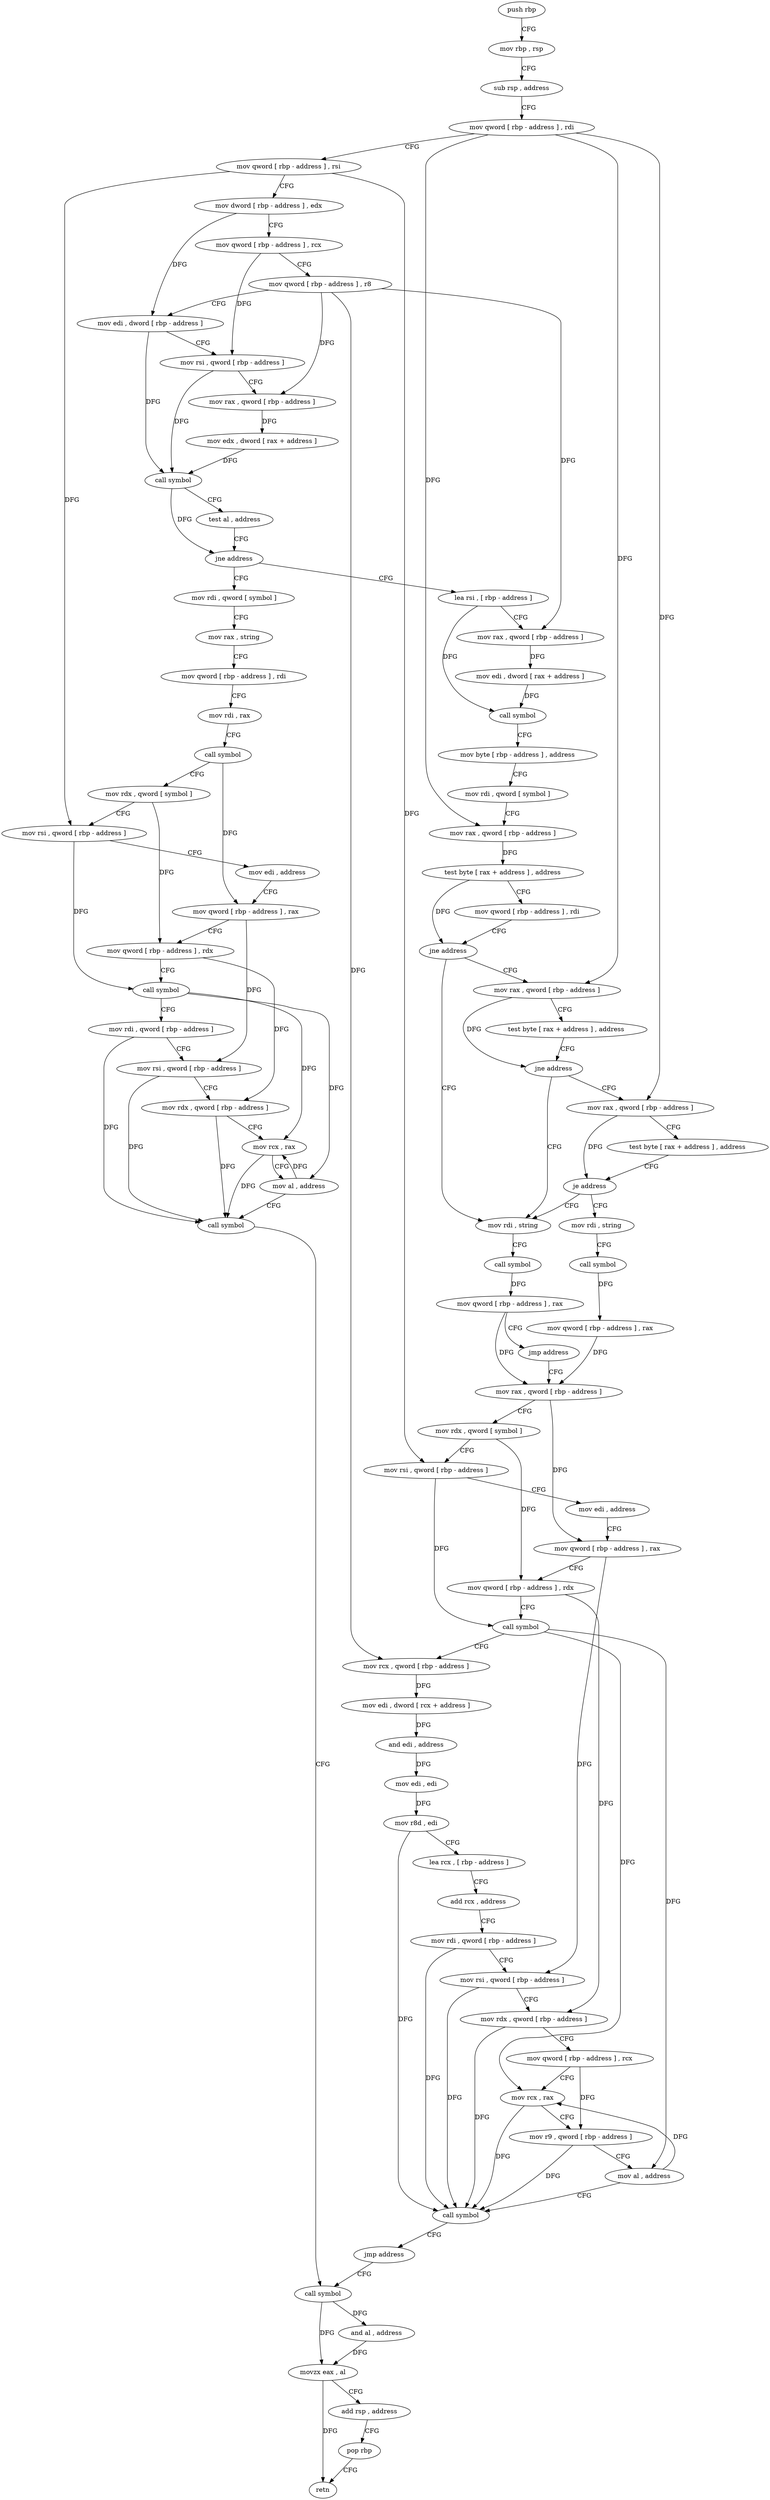 digraph "func" {
"4231232" [label = "push rbp" ]
"4231233" [label = "mov rbp , rsp" ]
"4231236" [label = "sub rsp , address" ]
"4231243" [label = "mov qword [ rbp - address ] , rdi" ]
"4231247" [label = "mov qword [ rbp - address ] , rsi" ]
"4231251" [label = "mov dword [ rbp - address ] , edx" ]
"4231254" [label = "mov qword [ rbp - address ] , rcx" ]
"4231258" [label = "mov qword [ rbp - address ] , r8" ]
"4231262" [label = "mov edi , dword [ rbp - address ]" ]
"4231265" [label = "mov rsi , qword [ rbp - address ]" ]
"4231269" [label = "mov rax , qword [ rbp - address ]" ]
"4231273" [label = "mov edx , dword [ rax + address ]" ]
"4231276" [label = "call symbol" ]
"4231281" [label = "test al , address" ]
"4231283" [label = "jne address" ]
"4231504" [label = "mov rdi , qword [ symbol ]" ]
"4231289" [label = "lea rsi , [ rbp - address ]" ]
"4231512" [label = "mov rax , string" ]
"4231522" [label = "mov qword [ rbp - address ] , rdi" ]
"4231526" [label = "mov rdi , rax" ]
"4231529" [label = "call symbol" ]
"4231534" [label = "mov rdx , qword [ symbol ]" ]
"4231542" [label = "mov rsi , qword [ rbp - address ]" ]
"4231546" [label = "mov edi , address" ]
"4231551" [label = "mov qword [ rbp - address ] , rax" ]
"4231555" [label = "mov qword [ rbp - address ] , rdx" ]
"4231559" [label = "call symbol" ]
"4231564" [label = "mov rdi , qword [ rbp - address ]" ]
"4231568" [label = "mov rsi , qword [ rbp - address ]" ]
"4231572" [label = "mov rdx , qword [ rbp - address ]" ]
"4231576" [label = "mov rcx , rax" ]
"4231579" [label = "mov al , address" ]
"4231581" [label = "call symbol" ]
"4231586" [label = "call symbol" ]
"4231293" [label = "mov rax , qword [ rbp - address ]" ]
"4231297" [label = "mov edi , dword [ rax + address ]" ]
"4231300" [label = "call symbol" ]
"4231305" [label = "mov byte [ rbp - address ] , address" ]
"4231309" [label = "mov rdi , qword [ symbol ]" ]
"4231317" [label = "mov rax , qword [ rbp - address ]" ]
"4231321" [label = "test byte [ rax + address ] , address" ]
"4231325" [label = "mov qword [ rbp - address ] , rdi" ]
"4231329" [label = "jne address" ]
"4231363" [label = "mov rdi , string" ]
"4231335" [label = "mov rax , qword [ rbp - address ]" ]
"4231373" [label = "call symbol" ]
"4231378" [label = "mov qword [ rbp - address ] , rax" ]
"4231382" [label = "jmp address" ]
"4231406" [label = "mov rax , qword [ rbp - address ]" ]
"4231339" [label = "test byte [ rax + address ] , address" ]
"4231343" [label = "jne address" ]
"4231349" [label = "mov rax , qword [ rbp - address ]" ]
"4231410" [label = "mov rdx , qword [ symbol ]" ]
"4231418" [label = "mov rsi , qword [ rbp - address ]" ]
"4231422" [label = "mov edi , address" ]
"4231427" [label = "mov qword [ rbp - address ] , rax" ]
"4231431" [label = "mov qword [ rbp - address ] , rdx" ]
"4231435" [label = "call symbol" ]
"4231440" [label = "mov rcx , qword [ rbp - address ]" ]
"4231444" [label = "mov edi , dword [ rcx + address ]" ]
"4231447" [label = "and edi , address" ]
"4231453" [label = "mov edi , edi" ]
"4231455" [label = "mov r8d , edi" ]
"4231458" [label = "lea rcx , [ rbp - address ]" ]
"4231462" [label = "add rcx , address" ]
"4231469" [label = "mov rdi , qword [ rbp - address ]" ]
"4231473" [label = "mov rsi , qword [ rbp - address ]" ]
"4231477" [label = "mov rdx , qword [ rbp - address ]" ]
"4231481" [label = "mov qword [ rbp - address ] , rcx" ]
"4231485" [label = "mov rcx , rax" ]
"4231488" [label = "mov r9 , qword [ rbp - address ]" ]
"4231492" [label = "mov al , address" ]
"4231494" [label = "call symbol" ]
"4231499" [label = "jmp address" ]
"4231353" [label = "test byte [ rax + address ] , address" ]
"4231357" [label = "je address" ]
"4231387" [label = "mov rdi , string" ]
"4231591" [label = "and al , address" ]
"4231593" [label = "movzx eax , al" ]
"4231596" [label = "add rsp , address" ]
"4231603" [label = "pop rbp" ]
"4231604" [label = "retn" ]
"4231397" [label = "call symbol" ]
"4231402" [label = "mov qword [ rbp - address ] , rax" ]
"4231232" -> "4231233" [ label = "CFG" ]
"4231233" -> "4231236" [ label = "CFG" ]
"4231236" -> "4231243" [ label = "CFG" ]
"4231243" -> "4231247" [ label = "CFG" ]
"4231243" -> "4231317" [ label = "DFG" ]
"4231243" -> "4231335" [ label = "DFG" ]
"4231243" -> "4231349" [ label = "DFG" ]
"4231247" -> "4231251" [ label = "CFG" ]
"4231247" -> "4231542" [ label = "DFG" ]
"4231247" -> "4231418" [ label = "DFG" ]
"4231251" -> "4231254" [ label = "CFG" ]
"4231251" -> "4231262" [ label = "DFG" ]
"4231254" -> "4231258" [ label = "CFG" ]
"4231254" -> "4231265" [ label = "DFG" ]
"4231258" -> "4231262" [ label = "CFG" ]
"4231258" -> "4231269" [ label = "DFG" ]
"4231258" -> "4231293" [ label = "DFG" ]
"4231258" -> "4231440" [ label = "DFG" ]
"4231262" -> "4231265" [ label = "CFG" ]
"4231262" -> "4231276" [ label = "DFG" ]
"4231265" -> "4231269" [ label = "CFG" ]
"4231265" -> "4231276" [ label = "DFG" ]
"4231269" -> "4231273" [ label = "DFG" ]
"4231273" -> "4231276" [ label = "DFG" ]
"4231276" -> "4231281" [ label = "CFG" ]
"4231276" -> "4231283" [ label = "DFG" ]
"4231281" -> "4231283" [ label = "CFG" ]
"4231283" -> "4231504" [ label = "CFG" ]
"4231283" -> "4231289" [ label = "CFG" ]
"4231504" -> "4231512" [ label = "CFG" ]
"4231289" -> "4231293" [ label = "CFG" ]
"4231289" -> "4231300" [ label = "DFG" ]
"4231512" -> "4231522" [ label = "CFG" ]
"4231522" -> "4231526" [ label = "CFG" ]
"4231526" -> "4231529" [ label = "CFG" ]
"4231529" -> "4231534" [ label = "CFG" ]
"4231529" -> "4231551" [ label = "DFG" ]
"4231534" -> "4231542" [ label = "CFG" ]
"4231534" -> "4231555" [ label = "DFG" ]
"4231542" -> "4231546" [ label = "CFG" ]
"4231542" -> "4231559" [ label = "DFG" ]
"4231546" -> "4231551" [ label = "CFG" ]
"4231551" -> "4231555" [ label = "CFG" ]
"4231551" -> "4231568" [ label = "DFG" ]
"4231555" -> "4231559" [ label = "CFG" ]
"4231555" -> "4231572" [ label = "DFG" ]
"4231559" -> "4231564" [ label = "CFG" ]
"4231559" -> "4231576" [ label = "DFG" ]
"4231559" -> "4231579" [ label = "DFG" ]
"4231564" -> "4231568" [ label = "CFG" ]
"4231564" -> "4231581" [ label = "DFG" ]
"4231568" -> "4231572" [ label = "CFG" ]
"4231568" -> "4231581" [ label = "DFG" ]
"4231572" -> "4231576" [ label = "CFG" ]
"4231572" -> "4231581" [ label = "DFG" ]
"4231576" -> "4231579" [ label = "CFG" ]
"4231576" -> "4231581" [ label = "DFG" ]
"4231579" -> "4231581" [ label = "CFG" ]
"4231579" -> "4231576" [ label = "DFG" ]
"4231581" -> "4231586" [ label = "CFG" ]
"4231586" -> "4231591" [ label = "DFG" ]
"4231586" -> "4231593" [ label = "DFG" ]
"4231293" -> "4231297" [ label = "DFG" ]
"4231297" -> "4231300" [ label = "DFG" ]
"4231300" -> "4231305" [ label = "CFG" ]
"4231305" -> "4231309" [ label = "CFG" ]
"4231309" -> "4231317" [ label = "CFG" ]
"4231317" -> "4231321" [ label = "DFG" ]
"4231321" -> "4231325" [ label = "CFG" ]
"4231321" -> "4231329" [ label = "DFG" ]
"4231325" -> "4231329" [ label = "CFG" ]
"4231329" -> "4231363" [ label = "CFG" ]
"4231329" -> "4231335" [ label = "CFG" ]
"4231363" -> "4231373" [ label = "CFG" ]
"4231335" -> "4231339" [ label = "CFG" ]
"4231335" -> "4231343" [ label = "DFG" ]
"4231373" -> "4231378" [ label = "DFG" ]
"4231378" -> "4231382" [ label = "CFG" ]
"4231378" -> "4231406" [ label = "DFG" ]
"4231382" -> "4231406" [ label = "CFG" ]
"4231406" -> "4231410" [ label = "CFG" ]
"4231406" -> "4231427" [ label = "DFG" ]
"4231339" -> "4231343" [ label = "CFG" ]
"4231343" -> "4231363" [ label = "CFG" ]
"4231343" -> "4231349" [ label = "CFG" ]
"4231349" -> "4231353" [ label = "CFG" ]
"4231349" -> "4231357" [ label = "DFG" ]
"4231410" -> "4231418" [ label = "CFG" ]
"4231410" -> "4231431" [ label = "DFG" ]
"4231418" -> "4231422" [ label = "CFG" ]
"4231418" -> "4231435" [ label = "DFG" ]
"4231422" -> "4231427" [ label = "CFG" ]
"4231427" -> "4231431" [ label = "CFG" ]
"4231427" -> "4231473" [ label = "DFG" ]
"4231431" -> "4231435" [ label = "CFG" ]
"4231431" -> "4231477" [ label = "DFG" ]
"4231435" -> "4231440" [ label = "CFG" ]
"4231435" -> "4231485" [ label = "DFG" ]
"4231435" -> "4231492" [ label = "DFG" ]
"4231440" -> "4231444" [ label = "DFG" ]
"4231444" -> "4231447" [ label = "DFG" ]
"4231447" -> "4231453" [ label = "DFG" ]
"4231453" -> "4231455" [ label = "DFG" ]
"4231455" -> "4231458" [ label = "CFG" ]
"4231455" -> "4231494" [ label = "DFG" ]
"4231458" -> "4231462" [ label = "CFG" ]
"4231462" -> "4231469" [ label = "CFG" ]
"4231469" -> "4231473" [ label = "CFG" ]
"4231469" -> "4231494" [ label = "DFG" ]
"4231473" -> "4231477" [ label = "CFG" ]
"4231473" -> "4231494" [ label = "DFG" ]
"4231477" -> "4231481" [ label = "CFG" ]
"4231477" -> "4231494" [ label = "DFG" ]
"4231481" -> "4231485" [ label = "CFG" ]
"4231481" -> "4231488" [ label = "DFG" ]
"4231485" -> "4231488" [ label = "CFG" ]
"4231485" -> "4231494" [ label = "DFG" ]
"4231488" -> "4231492" [ label = "CFG" ]
"4231488" -> "4231494" [ label = "DFG" ]
"4231492" -> "4231494" [ label = "CFG" ]
"4231492" -> "4231485" [ label = "DFG" ]
"4231494" -> "4231499" [ label = "CFG" ]
"4231499" -> "4231586" [ label = "CFG" ]
"4231353" -> "4231357" [ label = "CFG" ]
"4231357" -> "4231387" [ label = "CFG" ]
"4231357" -> "4231363" [ label = "CFG" ]
"4231387" -> "4231397" [ label = "CFG" ]
"4231591" -> "4231593" [ label = "DFG" ]
"4231593" -> "4231596" [ label = "CFG" ]
"4231593" -> "4231604" [ label = "DFG" ]
"4231596" -> "4231603" [ label = "CFG" ]
"4231603" -> "4231604" [ label = "CFG" ]
"4231397" -> "4231402" [ label = "DFG" ]
"4231402" -> "4231406" [ label = "DFG" ]
}
